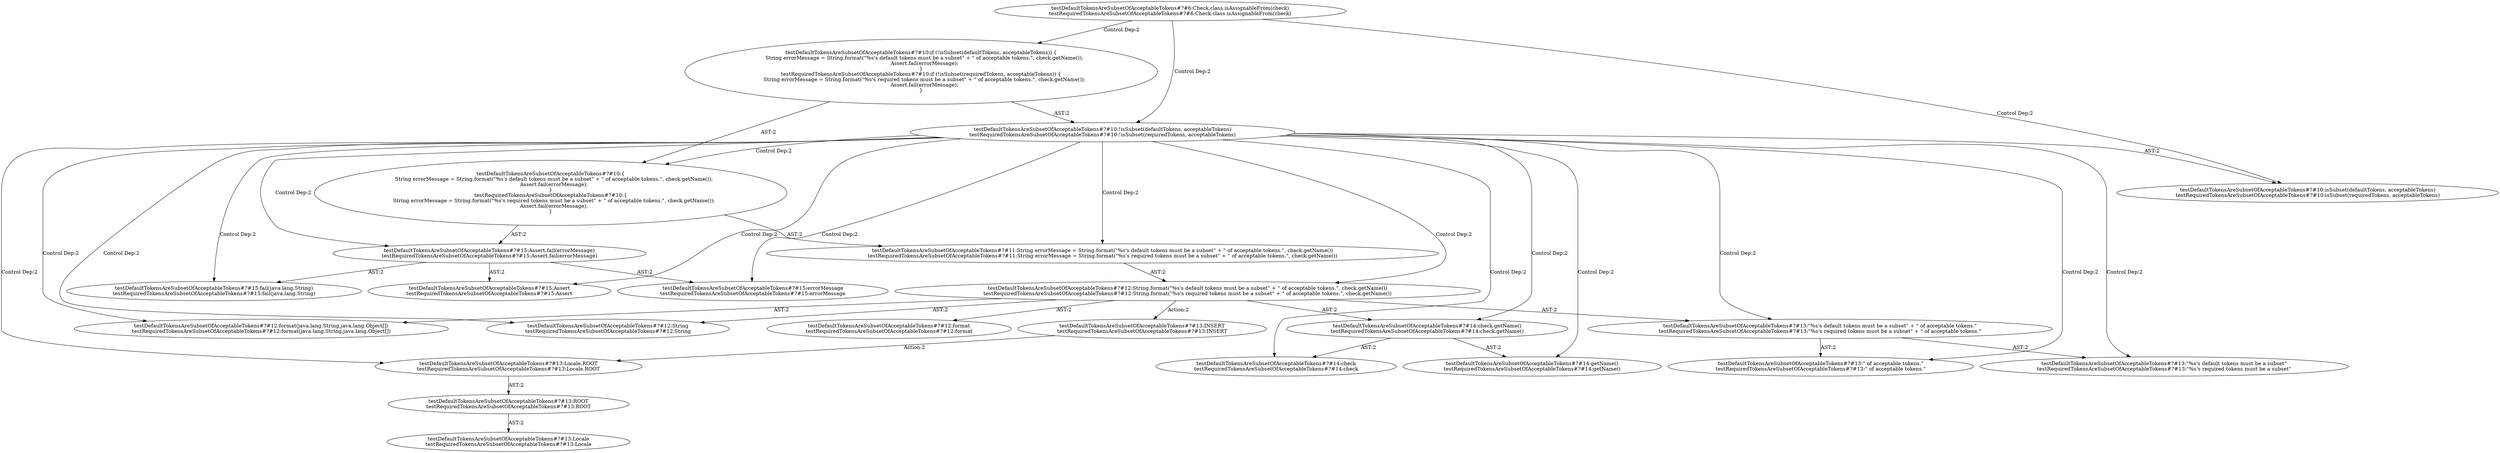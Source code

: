 digraph "Pattern" {
0 [label="testDefaultTokensAreSubsetOfAcceptableTokens#?#13:INSERT
testRequiredTokensAreSubsetOfAcceptableTokens#?#13:INSERT" shape=ellipse]
1 [label="testDefaultTokensAreSubsetOfAcceptableTokens#?#12:String.format(\"%s's default tokens must be a subset\" + \" of acceptable tokens.\", check.getName())
testRequiredTokensAreSubsetOfAcceptableTokens#?#12:String.format(\"%s's required tokens must be a subset\" + \" of acceptable tokens.\", check.getName())" shape=ellipse]
2 [label="testDefaultTokensAreSubsetOfAcceptableTokens#?#10:!isSubset(defaultTokens, acceptableTokens)
testRequiredTokensAreSubsetOfAcceptableTokens#?#10:!isSubset(requiredTokens, acceptableTokens)" shape=ellipse]
3 [label="testDefaultTokensAreSubsetOfAcceptableTokens#?#6:Check.class.isAssignableFrom(check)
testRequiredTokensAreSubsetOfAcceptableTokens#?#6:Check.class.isAssignableFrom(check)" shape=ellipse]
4 [label="testDefaultTokensAreSubsetOfAcceptableTokens#?#10:if (!isSubset(defaultTokens, acceptableTokens)) \{
    String errorMessage = String.format(\"%s's default tokens must be a subset\" + \" of acceptable tokens.\", check.getName());
    Assert.fail(errorMessage);
\}
testRequiredTokensAreSubsetOfAcceptableTokens#?#10:if (!isSubset(requiredTokens, acceptableTokens)) \{
    String errorMessage = String.format(\"%s's required tokens must be a subset\" + \" of acceptable tokens.\", check.getName());
    Assert.fail(errorMessage);
\}" shape=ellipse]
5 [label="testDefaultTokensAreSubsetOfAcceptableTokens#?#10:isSubset(defaultTokens, acceptableTokens)
testRequiredTokensAreSubsetOfAcceptableTokens#?#10:isSubset(requiredTokens, acceptableTokens)" shape=ellipse]
6 [label="testDefaultTokensAreSubsetOfAcceptableTokens#?#10:\{
    String errorMessage = String.format(\"%s's default tokens must be a subset\" + \" of acceptable tokens.\", check.getName());
    Assert.fail(errorMessage);
\}
testRequiredTokensAreSubsetOfAcceptableTokens#?#10:\{
    String errorMessage = String.format(\"%s's required tokens must be a subset\" + \" of acceptable tokens.\", check.getName());
    Assert.fail(errorMessage);
\}" shape=ellipse]
7 [label="testDefaultTokensAreSubsetOfAcceptableTokens#?#11:String errorMessage = String.format(\"%s's default tokens must be a subset\" + \" of acceptable tokens.\", check.getName())
testRequiredTokensAreSubsetOfAcceptableTokens#?#11:String errorMessage = String.format(\"%s's required tokens must be a subset\" + \" of acceptable tokens.\", check.getName())" shape=ellipse]
8 [label="testDefaultTokensAreSubsetOfAcceptableTokens#?#12:format(java.lang.String,java.lang.Object[])
testRequiredTokensAreSubsetOfAcceptableTokens#?#12:format(java.lang.String,java.lang.Object[])" shape=ellipse]
9 [label="testDefaultTokensAreSubsetOfAcceptableTokens#?#12:String
testRequiredTokensAreSubsetOfAcceptableTokens#?#12:String" shape=ellipse]
10 [label="testDefaultTokensAreSubsetOfAcceptableTokens#?#13:\"%s's default tokens must be a subset\" + \" of acceptable tokens.\"
testRequiredTokensAreSubsetOfAcceptableTokens#?#13:\"%s's required tokens must be a subset\" + \" of acceptable tokens.\"" shape=ellipse]
11 [label="testDefaultTokensAreSubsetOfAcceptableTokens#?#13:\"%s's default tokens must be a subset\"
testRequiredTokensAreSubsetOfAcceptableTokens#?#13:\"%s's required tokens must be a subset\"" shape=ellipse]
12 [label="testDefaultTokensAreSubsetOfAcceptableTokens#?#13:\" of acceptable tokens.\"
testRequiredTokensAreSubsetOfAcceptableTokens#?#13:\" of acceptable tokens.\"" shape=ellipse]
13 [label="testDefaultTokensAreSubsetOfAcceptableTokens#?#14:check.getName()
testRequiredTokensAreSubsetOfAcceptableTokens#?#14:check.getName()" shape=ellipse]
14 [label="testDefaultTokensAreSubsetOfAcceptableTokens#?#14:getName()
testRequiredTokensAreSubsetOfAcceptableTokens#?#14:getName()" shape=ellipse]
15 [label="testDefaultTokensAreSubsetOfAcceptableTokens#?#14:check
testRequiredTokensAreSubsetOfAcceptableTokens#?#14:check" shape=ellipse]
16 [label="testDefaultTokensAreSubsetOfAcceptableTokens#?#15:Assert.fail(errorMessage)
testRequiredTokensAreSubsetOfAcceptableTokens#?#15:Assert.fail(errorMessage)" shape=ellipse]
17 [label="testDefaultTokensAreSubsetOfAcceptableTokens#?#15:fail(java.lang.String)
testRequiredTokensAreSubsetOfAcceptableTokens#?#15:fail(java.lang.String)" shape=ellipse]
18 [label="testDefaultTokensAreSubsetOfAcceptableTokens#?#15:Assert
testRequiredTokensAreSubsetOfAcceptableTokens#?#15:Assert" shape=ellipse]
19 [label="testDefaultTokensAreSubsetOfAcceptableTokens#?#15:errorMessage
testRequiredTokensAreSubsetOfAcceptableTokens#?#15:errorMessage" shape=ellipse]
20 [label="testDefaultTokensAreSubsetOfAcceptableTokens#?#13:Locale.ROOT
testRequiredTokensAreSubsetOfAcceptableTokens#?#13:Locale.ROOT" shape=ellipse]
21 [label="testDefaultTokensAreSubsetOfAcceptableTokens#?#13:ROOT
testRequiredTokensAreSubsetOfAcceptableTokens#?#13:ROOT" shape=ellipse]
22 [label="testDefaultTokensAreSubsetOfAcceptableTokens#?#13:Locale
testRequiredTokensAreSubsetOfAcceptableTokens#?#13:Locale" shape=ellipse]
23 [label="testDefaultTokensAreSubsetOfAcceptableTokens#?#12:format
testRequiredTokensAreSubsetOfAcceptableTokens#?#12:format" shape=ellipse]
0 -> 20 [label="Action:2"];
1 -> 0 [label="Action:2"];
1 -> 23 [label="AST:2"];
1 -> 9 [label="AST:2"];
1 -> 8 [label="AST:2"];
1 -> 10 [label="AST:2"];
1 -> 13 [label="AST:2"];
2 -> 1 [label="Control Dep:2"];
2 -> 5 [label="AST:2"];
2 -> 6 [label="Control Dep:2"];
2 -> 7 [label="Control Dep:2"];
2 -> 8 [label="Control Dep:2"];
2 -> 9 [label="Control Dep:2"];
2 -> 10 [label="Control Dep:2"];
2 -> 11 [label="Control Dep:2"];
2 -> 12 [label="Control Dep:2"];
2 -> 13 [label="Control Dep:2"];
2 -> 14 [label="Control Dep:2"];
2 -> 15 [label="Control Dep:2"];
2 -> 16 [label="Control Dep:2"];
2 -> 17 [label="Control Dep:2"];
2 -> 18 [label="Control Dep:2"];
2 -> 19 [label="Control Dep:2"];
2 -> 20 [label="Control Dep:2"];
3 -> 2 [label="Control Dep:2"];
3 -> 4 [label="Control Dep:2"];
3 -> 5 [label="Control Dep:2"];
4 -> 2 [label="AST:2"];
4 -> 6 [label="AST:2"];
6 -> 7 [label="AST:2"];
6 -> 16 [label="AST:2"];
7 -> 1 [label="AST:2"];
10 -> 11 [label="AST:2"];
10 -> 12 [label="AST:2"];
13 -> 15 [label="AST:2"];
13 -> 14 [label="AST:2"];
16 -> 18 [label="AST:2"];
16 -> 17 [label="AST:2"];
16 -> 19 [label="AST:2"];
20 -> 21 [label="AST:2"];
21 -> 22 [label="AST:2"];
}